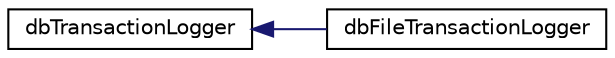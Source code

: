 digraph "Graphical Class Hierarchy"
{
 // INTERACTIVE_SVG=YES
 // LATEX_PDF_SIZE
  edge [fontname="Helvetica",fontsize="10",labelfontname="Helvetica",labelfontsize="10"];
  node [fontname="Helvetica",fontsize="10",shape=record];
  rankdir="LR";
  Node0 [label="dbTransactionLogger",height=0.2,width=0.4,color="black", fillcolor="white", style="filled",URL="$classdbTransactionLogger.html",tooltip=" "];
  Node0 -> Node1 [dir="back",color="midnightblue",fontsize="10",style="solid",fontname="Helvetica"];
  Node1 [label="dbFileTransactionLogger",height=0.2,width=0.4,color="black", fillcolor="white", style="filled",URL="$classdbFileTransactionLogger.html",tooltip=" "];
}
